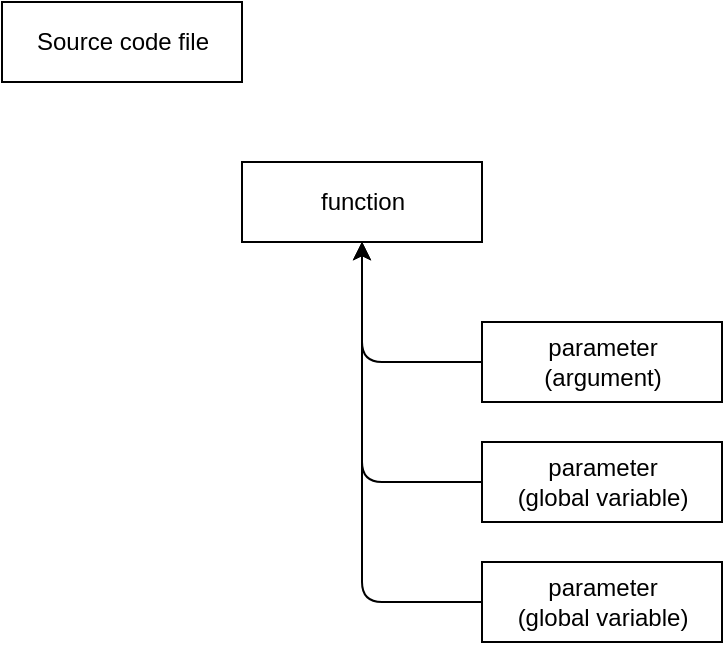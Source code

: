 <mxfile version="20.8.16" type="device" pages="2"><diagram name="object diagram" id="mWa1PCLLSX5FBTMVsooy"><mxGraphModel dx="834" dy="838" grid="1" gridSize="10" guides="1" tooltips="1" connect="1" arrows="1" fold="1" page="1" pageScale="1" pageWidth="827" pageHeight="1169" math="0" shadow="0"><root><mxCell id="0"/><mxCell id="1" parent="0"/><mxCell id="bWyZnPxMCbl4M0stKWWI-1" value="Source code file" style="html=1;" parent="1" vertex="1"><mxGeometry x="80" y="80" width="120" height="40" as="geometry"/></mxCell><mxCell id="bWyZnPxMCbl4M0stKWWI-2" value="function" style="html=1;" parent="1" vertex="1"><mxGeometry x="200" y="160" width="120" height="40" as="geometry"/></mxCell><mxCell id="bWyZnPxMCbl4M0stKWWI-3" value="parameter&lt;br&gt;(argument)" style="html=1;" parent="1" vertex="1"><mxGeometry x="320" y="240" width="120" height="40" as="geometry"/></mxCell><mxCell id="bWyZnPxMCbl4M0stKWWI-5" value="parameter&lt;br&gt;(global variable)" style="html=1;" parent="1" vertex="1"><mxGeometry x="320" y="300" width="120" height="40" as="geometry"/></mxCell><mxCell id="bWyZnPxMCbl4M0stKWWI-11" style="edgeStyle=orthogonalEdgeStyle;rounded=1;orthogonalLoop=1;jettySize=auto;html=1;strokeWidth=1;elbow=vertical;" parent="1" source="bWyZnPxMCbl4M0stKWWI-6" target="bWyZnPxMCbl4M0stKWWI-2" edge="1"><mxGeometry relative="1" as="geometry"><Array as="points"><mxPoint x="260" y="380"/></Array></mxGeometry></mxCell><mxCell id="bWyZnPxMCbl4M0stKWWI-6" value="parameter&lt;br&gt;(global variable)" style="html=1;" parent="1" vertex="1"><mxGeometry x="320" y="360" width="120" height="40" as="geometry"/></mxCell><mxCell id="bWyZnPxMCbl4M0stKWWI-8" style="edgeStyle=orthogonalEdgeStyle;orthogonalLoop=1;jettySize=auto;html=1;strokeWidth=1;rounded=1;" parent="1" source="bWyZnPxMCbl4M0stKWWI-3" target="bWyZnPxMCbl4M0stKWWI-2" edge="1"><mxGeometry relative="1" as="geometry"><mxPoint x="210" y="190" as="sourcePoint"/><mxPoint x="150" y="130" as="targetPoint"/><Array as="points"><mxPoint x="260" y="260"/></Array></mxGeometry></mxCell><mxCell id="bWyZnPxMCbl4M0stKWWI-9" style="edgeStyle=orthogonalEdgeStyle;orthogonalLoop=1;jettySize=auto;html=1;strokeWidth=1;rounded=1;" parent="1" source="bWyZnPxMCbl4M0stKWWI-5" target="bWyZnPxMCbl4M0stKWWI-2" edge="1"><mxGeometry relative="1" as="geometry"><mxPoint x="330" y="270" as="sourcePoint"/><mxPoint x="270" y="210" as="targetPoint"/><Array as="points"><mxPoint x="260" y="320"/></Array></mxGeometry></mxCell></root></mxGraphModel></diagram><diagram id="RwTYkRpZc5c9Tv_1QA7E" name="class diagram"><mxGraphModel dx="1434" dy="854" grid="1" gridSize="10" guides="1" tooltips="1" connect="1" arrows="1" fold="1" page="1" pageScale="1" pageWidth="827" pageHeight="1169" math="0" shadow="0"><root><mxCell id="0"/><mxCell id="1" parent="0"/><mxCell id="ktaZ_sr6ljZ5bnoVrKtA-1" value="source code file" style="swimlane;fontStyle=1;align=center;verticalAlign=top;childLayout=stackLayout;horizontal=1;startSize=26;horizontalStack=0;resizeParent=1;resizeParentMax=0;resizeLast=0;collapsible=1;marginBottom=0;" vertex="1" parent="1"><mxGeometry x="80" y="80" width="160" height="86" as="geometry"/></mxCell><mxCell id="ktaZ_sr6ljZ5bnoVrKtA-2" value="+ name" style="text;strokeColor=none;fillColor=none;align=left;verticalAlign=top;spacingLeft=4;spacingRight=4;overflow=hidden;rotatable=0;points=[[0,0.5],[1,0.5]];portConstraint=eastwest;" vertex="1" parent="ktaZ_sr6ljZ5bnoVrKtA-1"><mxGeometry y="26" width="160" height="26" as="geometry"/></mxCell><mxCell id="UseJzBsJfipxlU5ZlaA_-1" value="+ path" style="text;strokeColor=none;fillColor=none;align=left;verticalAlign=top;spacingLeft=4;spacingRight=4;overflow=hidden;rotatable=0;points=[[0,0.5],[1,0.5]];portConstraint=eastwest;" vertex="1" parent="ktaZ_sr6ljZ5bnoVrKtA-1"><mxGeometry y="52" width="160" height="26" as="geometry"/></mxCell><mxCell id="ktaZ_sr6ljZ5bnoVrKtA-3" value="" style="line;strokeWidth=1;fillColor=none;align=left;verticalAlign=middle;spacingTop=-1;spacingLeft=3;spacingRight=3;rotatable=0;labelPosition=right;points=[];portConstraint=eastwest;strokeColor=inherit;" vertex="1" parent="ktaZ_sr6ljZ5bnoVrKtA-1"><mxGeometry y="78" width="160" height="8" as="geometry"/></mxCell><mxCell id="51T-vUiFRFEUUnfcNCvz-27" style="edgeStyle=orthogonalEdgeStyle;rounded=1;orthogonalLoop=1;jettySize=auto;html=1;strokeWidth=1;elbow=vertical;endArrow=diamondThin;endFill=0;startSize=6;endSize=12;" edge="1" parent="1" source="UseJzBsJfipxlU5ZlaA_-2" target="ktaZ_sr6ljZ5bnoVrKtA-1"><mxGeometry relative="1" as="geometry"><Array as="points"><mxPoint x="200" y="269"/></Array></mxGeometry></mxCell><mxCell id="51T-vUiFRFEUUnfcNCvz-30" value="1" style="edgeLabel;html=1;align=center;verticalAlign=middle;resizable=0;points=[];" vertex="1" connectable="0" parent="51T-vUiFRFEUUnfcNCvz-27"><mxGeometry x="0.659" y="-1" relative="1" as="geometry"><mxPoint x="-11" y="-24" as="offset"/></mxGeometry></mxCell><mxCell id="51T-vUiFRFEUUnfcNCvz-31" value="0 .. *" style="edgeLabel;html=1;align=center;verticalAlign=middle;resizable=0;points=[];" vertex="1" connectable="0" parent="51T-vUiFRFEUUnfcNCvz-27"><mxGeometry x="-0.103" y="1" relative="1" as="geometry"><mxPoint x="80" y="-10" as="offset"/></mxGeometry></mxCell><mxCell id="UseJzBsJfipxlU5ZlaA_-2" value="function" style="swimlane;fontStyle=1;align=center;verticalAlign=top;childLayout=stackLayout;horizontal=1;startSize=26;horizontalStack=0;resizeParent=1;resizeParentMax=0;resizeLast=0;collapsible=1;marginBottom=0;" vertex="1" parent="1"><mxGeometry x="320" y="200" width="160" height="138" as="geometry"/></mxCell><mxCell id="UseJzBsJfipxlU5ZlaA_-3" value="+ name" style="text;strokeColor=none;fillColor=none;align=left;verticalAlign=top;spacingLeft=4;spacingRight=4;overflow=hidden;rotatable=0;points=[[0,0.5],[1,0.5]];portConstraint=eastwest;" vertex="1" parent="UseJzBsJfipxlU5ZlaA_-2"><mxGeometry y="26" width="160" height="26" as="geometry"/></mxCell><mxCell id="51T-vUiFRFEUUnfcNCvz-1" value="+ type" style="text;strokeColor=none;fillColor=none;align=left;verticalAlign=top;spacingLeft=4;spacingRight=4;overflow=hidden;rotatable=0;points=[[0,0.5],[1,0.5]];portConstraint=eastwest;" vertex="1" parent="UseJzBsJfipxlU5ZlaA_-2"><mxGeometry y="52" width="160" height="26" as="geometry"/></mxCell><mxCell id="UseJzBsJfipxlU5ZlaA_-4" value="" style="line;strokeWidth=1;fillColor=none;align=left;verticalAlign=middle;spacingTop=-1;spacingLeft=3;spacingRight=3;rotatable=0;labelPosition=right;points=[];portConstraint=eastwest;strokeColor=inherit;" vertex="1" parent="UseJzBsJfipxlU5ZlaA_-2"><mxGeometry y="78" width="160" height="8" as="geometry"/></mxCell><mxCell id="UseJzBsJfipxlU5ZlaA_-5" value="+ to string" style="text;strokeColor=none;fillColor=none;align=left;verticalAlign=top;spacingLeft=4;spacingRight=4;overflow=hidden;rotatable=0;points=[[0,0.5],[1,0.5]];portConstraint=eastwest;" vertex="1" parent="UseJzBsJfipxlU5ZlaA_-2"><mxGeometry y="86" width="160" height="26" as="geometry"/></mxCell><mxCell id="51T-vUiFRFEUUnfcNCvz-2" value="+ equals to" style="text;strokeColor=none;fillColor=none;align=left;verticalAlign=top;spacingLeft=4;spacingRight=4;overflow=hidden;rotatable=0;points=[[0,0.5],[1,0.5]];portConstraint=eastwest;" vertex="1" parent="UseJzBsJfipxlU5ZlaA_-2"><mxGeometry y="112" width="160" height="26" as="geometry"/></mxCell><mxCell id="51T-vUiFRFEUUnfcNCvz-28" style="edgeStyle=orthogonalEdgeStyle;rounded=1;orthogonalLoop=1;jettySize=auto;html=1;strokeWidth=1;elbow=vertical;endArrow=diamondThin;endFill=0;endSize=12;" edge="1" parent="1" source="51T-vUiFRFEUUnfcNCvz-15" target="UseJzBsJfipxlU5ZlaA_-2"><mxGeometry relative="1" as="geometry"/></mxCell><mxCell id="51T-vUiFRFEUUnfcNCvz-32" value="1" style="edgeLabel;html=1;align=center;verticalAlign=middle;resizable=0;points=[];" vertex="1" connectable="0" parent="51T-vUiFRFEUUnfcNCvz-28"><mxGeometry x="0.735" y="-1" relative="1" as="geometry"><mxPoint x="-11" y="-16" as="offset"/></mxGeometry></mxCell><mxCell id="51T-vUiFRFEUUnfcNCvz-33" value="0 .. *" style="edgeLabel;html=1;align=center;verticalAlign=middle;resizable=0;points=[];" vertex="1" connectable="0" parent="51T-vUiFRFEUUnfcNCvz-28"><mxGeometry x="-0.204" relative="1" as="geometry"><mxPoint x="64" y="-9" as="offset"/></mxGeometry></mxCell><mxCell id="51T-vUiFRFEUUnfcNCvz-15" value="argument" style="swimlane;fontStyle=1;align=center;verticalAlign=top;childLayout=stackLayout;horizontal=1;startSize=26;horizontalStack=0;resizeParent=1;resizeParentMax=0;resizeLast=0;collapsible=1;marginBottom=0;" vertex="1" parent="1"><mxGeometry x="520" y="360" width="160" height="138" as="geometry"/></mxCell><mxCell id="51T-vUiFRFEUUnfcNCvz-16" value="+ name" style="text;strokeColor=none;fillColor=none;align=left;verticalAlign=top;spacingLeft=4;spacingRight=4;overflow=hidden;rotatable=0;points=[[0,0.5],[1,0.5]];portConstraint=eastwest;" vertex="1" parent="51T-vUiFRFEUUnfcNCvz-15"><mxGeometry y="26" width="160" height="26" as="geometry"/></mxCell><mxCell id="51T-vUiFRFEUUnfcNCvz-17" value="+ type" style="text;strokeColor=none;fillColor=none;align=left;verticalAlign=top;spacingLeft=4;spacingRight=4;overflow=hidden;rotatable=0;points=[[0,0.5],[1,0.5]];portConstraint=eastwest;" vertex="1" parent="51T-vUiFRFEUUnfcNCvz-15"><mxGeometry y="52" width="160" height="26" as="geometry"/></mxCell><mxCell id="51T-vUiFRFEUUnfcNCvz-18" value="" style="line;strokeWidth=1;fillColor=none;align=left;verticalAlign=middle;spacingTop=-1;spacingLeft=3;spacingRight=3;rotatable=0;labelPosition=right;points=[];portConstraint=eastwest;strokeColor=inherit;" vertex="1" parent="51T-vUiFRFEUUnfcNCvz-15"><mxGeometry y="78" width="160" height="8" as="geometry"/></mxCell><mxCell id="51T-vUiFRFEUUnfcNCvz-19" value="+ to string" style="text;strokeColor=none;fillColor=none;align=left;verticalAlign=top;spacingLeft=4;spacingRight=4;overflow=hidden;rotatable=0;points=[[0,0.5],[1,0.5]];portConstraint=eastwest;" vertex="1" parent="51T-vUiFRFEUUnfcNCvz-15"><mxGeometry y="86" width="160" height="26" as="geometry"/></mxCell><mxCell id="51T-vUiFRFEUUnfcNCvz-20" value="+ equals to" style="text;strokeColor=none;fillColor=none;align=left;verticalAlign=top;spacingLeft=4;spacingRight=4;overflow=hidden;rotatable=0;points=[[0,0.5],[1,0.5]];portConstraint=eastwest;" vertex="1" parent="51T-vUiFRFEUUnfcNCvz-15"><mxGeometry y="112" width="160" height="26" as="geometry"/></mxCell><mxCell id="51T-vUiFRFEUUnfcNCvz-29" style="edgeStyle=orthogonalEdgeStyle;rounded=1;orthogonalLoop=1;jettySize=auto;html=1;strokeWidth=1;elbow=vertical;endArrow=diamondThin;endFill=0;endSize=12;" edge="1" parent="1" source="51T-vUiFRFEUUnfcNCvz-21" target="ktaZ_sr6ljZ5bnoVrKtA-1"><mxGeometry relative="1" as="geometry"/></mxCell><mxCell id="51T-vUiFRFEUUnfcNCvz-34" value="1" style="edgeLabel;html=1;align=center;verticalAlign=middle;resizable=0;points=[];" vertex="1" connectable="0" parent="51T-vUiFRFEUUnfcNCvz-29"><mxGeometry x="0.91" y="2" relative="1" as="geometry"><mxPoint x="-8" y="-14" as="offset"/></mxGeometry></mxCell><mxCell id="51T-vUiFRFEUUnfcNCvz-35" value="0..*" style="edgeLabel;html=1;align=center;verticalAlign=middle;resizable=0;points=[];" vertex="1" connectable="0" parent="51T-vUiFRFEUUnfcNCvz-29"><mxGeometry x="-0.701" y="-1" relative="1" as="geometry"><mxPoint x="73" y="-8" as="offset"/></mxGeometry></mxCell><mxCell id="51T-vUiFRFEUUnfcNCvz-21" value="global variable" style="swimlane;fontStyle=1;align=center;verticalAlign=top;childLayout=stackLayout;horizontal=1;startSize=26;horizontalStack=0;resizeParent=1;resizeParentMax=0;resizeLast=0;collapsible=1;marginBottom=0;" vertex="1" parent="1"><mxGeometry x="320" y="560" width="160" height="138" as="geometry"/></mxCell><mxCell id="51T-vUiFRFEUUnfcNCvz-22" value="+ name" style="text;strokeColor=none;fillColor=none;align=left;verticalAlign=top;spacingLeft=4;spacingRight=4;overflow=hidden;rotatable=0;points=[[0,0.5],[1,0.5]];portConstraint=eastwest;" vertex="1" parent="51T-vUiFRFEUUnfcNCvz-21"><mxGeometry y="26" width="160" height="26" as="geometry"/></mxCell><mxCell id="51T-vUiFRFEUUnfcNCvz-23" value="+ type" style="text;strokeColor=none;fillColor=none;align=left;verticalAlign=top;spacingLeft=4;spacingRight=4;overflow=hidden;rotatable=0;points=[[0,0.5],[1,0.5]];portConstraint=eastwest;" vertex="1" parent="51T-vUiFRFEUUnfcNCvz-21"><mxGeometry y="52" width="160" height="26" as="geometry"/></mxCell><mxCell id="51T-vUiFRFEUUnfcNCvz-24" value="" style="line;strokeWidth=1;fillColor=none;align=left;verticalAlign=middle;spacingTop=-1;spacingLeft=3;spacingRight=3;rotatable=0;labelPosition=right;points=[];portConstraint=eastwest;strokeColor=inherit;" vertex="1" parent="51T-vUiFRFEUUnfcNCvz-21"><mxGeometry y="78" width="160" height="8" as="geometry"/></mxCell><mxCell id="51T-vUiFRFEUUnfcNCvz-25" value="+ to string" style="text;strokeColor=none;fillColor=none;align=left;verticalAlign=top;spacingLeft=4;spacingRight=4;overflow=hidden;rotatable=0;points=[[0,0.5],[1,0.5]];portConstraint=eastwest;" vertex="1" parent="51T-vUiFRFEUUnfcNCvz-21"><mxGeometry y="86" width="160" height="26" as="geometry"/></mxCell><mxCell id="51T-vUiFRFEUUnfcNCvz-26" value="+ equals to" style="text;strokeColor=none;fillColor=none;align=left;verticalAlign=top;spacingLeft=4;spacingRight=4;overflow=hidden;rotatable=0;points=[[0,0.5],[1,0.5]];portConstraint=eastwest;" vertex="1" parent="51T-vUiFRFEUUnfcNCvz-21"><mxGeometry y="112" width="160" height="26" as="geometry"/></mxCell></root></mxGraphModel></diagram></mxfile>